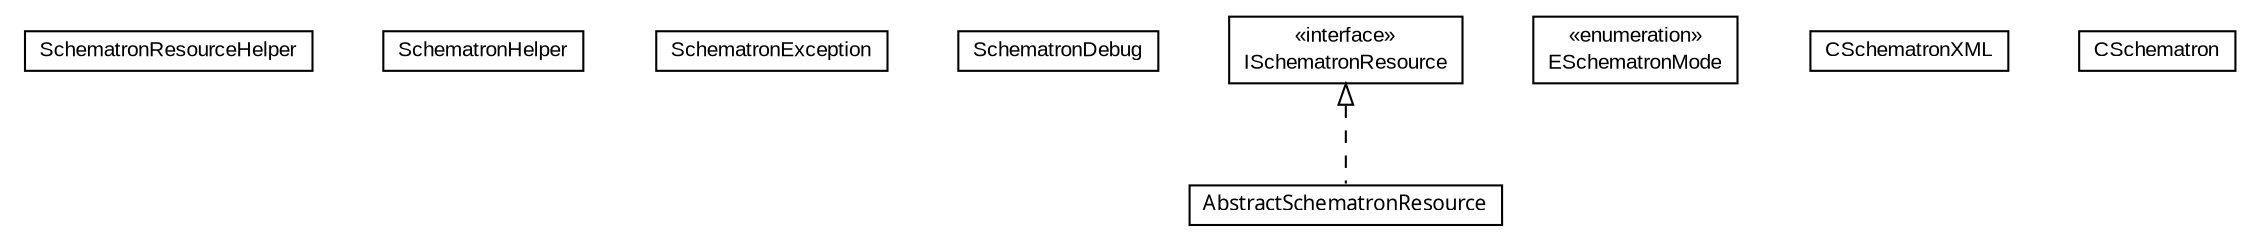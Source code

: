 #!/usr/local/bin/dot
#
# Class diagram 
# Generated by UMLGraph version 5.1 (http://www.umlgraph.org/)
#

digraph G {
	edge [fontname="arial",fontsize=10,labelfontname="arial",labelfontsize=10];
	node [fontname="arial",fontsize=10,shape=plaintext];
	nodesep=0.25;
	ranksep=0.5;
	// com.helger.schematron.SchematronResourceHelper
	c0 [label=<<table title="com.helger.schematron.SchematronResourceHelper" border="0" cellborder="1" cellspacing="0" cellpadding="2" port="p" href="./SchematronResourceHelper.html">
		<tr><td><table border="0" cellspacing="0" cellpadding="1">
<tr><td align="center" balign="center"> SchematronResourceHelper </td></tr>
		</table></td></tr>
		</table>>, fontname="arial", fontcolor="black", fontsize=10.0];
	// com.helger.schematron.SchematronHelper
	c1 [label=<<table title="com.helger.schematron.SchematronHelper" border="0" cellborder="1" cellspacing="0" cellpadding="2" port="p" href="./SchematronHelper.html">
		<tr><td><table border="0" cellspacing="0" cellpadding="1">
<tr><td align="center" balign="center"> SchematronHelper </td></tr>
		</table></td></tr>
		</table>>, fontname="arial", fontcolor="black", fontsize=10.0];
	// com.helger.schematron.SchematronException
	c2 [label=<<table title="com.helger.schematron.SchematronException" border="0" cellborder="1" cellspacing="0" cellpadding="2" port="p" href="./SchematronException.html">
		<tr><td><table border="0" cellspacing="0" cellpadding="1">
<tr><td align="center" balign="center"> SchematronException </td></tr>
		</table></td></tr>
		</table>>, fontname="arial", fontcolor="black", fontsize=10.0];
	// com.helger.schematron.SchematronDebug
	c3 [label=<<table title="com.helger.schematron.SchematronDebug" border="0" cellborder="1" cellspacing="0" cellpadding="2" port="p" href="./SchematronDebug.html">
		<tr><td><table border="0" cellspacing="0" cellpadding="1">
<tr><td align="center" balign="center"> SchematronDebug </td></tr>
		</table></td></tr>
		</table>>, fontname="arial", fontcolor="black", fontsize=10.0];
	// com.helger.schematron.ISchematronResource
	c4 [label=<<table title="com.helger.schematron.ISchematronResource" border="0" cellborder="1" cellspacing="0" cellpadding="2" port="p" href="./ISchematronResource.html">
		<tr><td><table border="0" cellspacing="0" cellpadding="1">
<tr><td align="center" balign="center"> &#171;interface&#187; </td></tr>
<tr><td align="center" balign="center"> ISchematronResource </td></tr>
		</table></td></tr>
		</table>>, fontname="arial", fontcolor="black", fontsize=10.0];
	// com.helger.schematron.ESchematronMode
	c5 [label=<<table title="com.helger.schematron.ESchematronMode" border="0" cellborder="1" cellspacing="0" cellpadding="2" port="p" href="./ESchematronMode.html">
		<tr><td><table border="0" cellspacing="0" cellpadding="1">
<tr><td align="center" balign="center"> &#171;enumeration&#187; </td></tr>
<tr><td align="center" balign="center"> ESchematronMode </td></tr>
		</table></td></tr>
		</table>>, fontname="arial", fontcolor="black", fontsize=10.0];
	// com.helger.schematron.CSchematronXML
	c6 [label=<<table title="com.helger.schematron.CSchematronXML" border="0" cellborder="1" cellspacing="0" cellpadding="2" port="p" href="./CSchematronXML.html">
		<tr><td><table border="0" cellspacing="0" cellpadding="1">
<tr><td align="center" balign="center"> CSchematronXML </td></tr>
		</table></td></tr>
		</table>>, fontname="arial", fontcolor="black", fontsize=10.0];
	// com.helger.schematron.CSchematron
	c7 [label=<<table title="com.helger.schematron.CSchematron" border="0" cellborder="1" cellspacing="0" cellpadding="2" port="p" href="./CSchematron.html">
		<tr><td><table border="0" cellspacing="0" cellpadding="1">
<tr><td align="center" balign="center"> CSchematron </td></tr>
		</table></td></tr>
		</table>>, fontname="arial", fontcolor="black", fontsize=10.0];
	// com.helger.schematron.AbstractSchematronResource
	c8 [label=<<table title="com.helger.schematron.AbstractSchematronResource" border="0" cellborder="1" cellspacing="0" cellpadding="2" port="p" href="./AbstractSchematronResource.html">
		<tr><td><table border="0" cellspacing="0" cellpadding="1">
<tr><td align="center" balign="center"><font face="ariali"> AbstractSchematronResource </font></td></tr>
		</table></td></tr>
		</table>>, fontname="arial", fontcolor="black", fontsize=10.0];
	//com.helger.schematron.AbstractSchematronResource implements com.helger.schematron.ISchematronResource
	c4:p -> c8:p [dir=back,arrowtail=empty,style=dashed];
}


